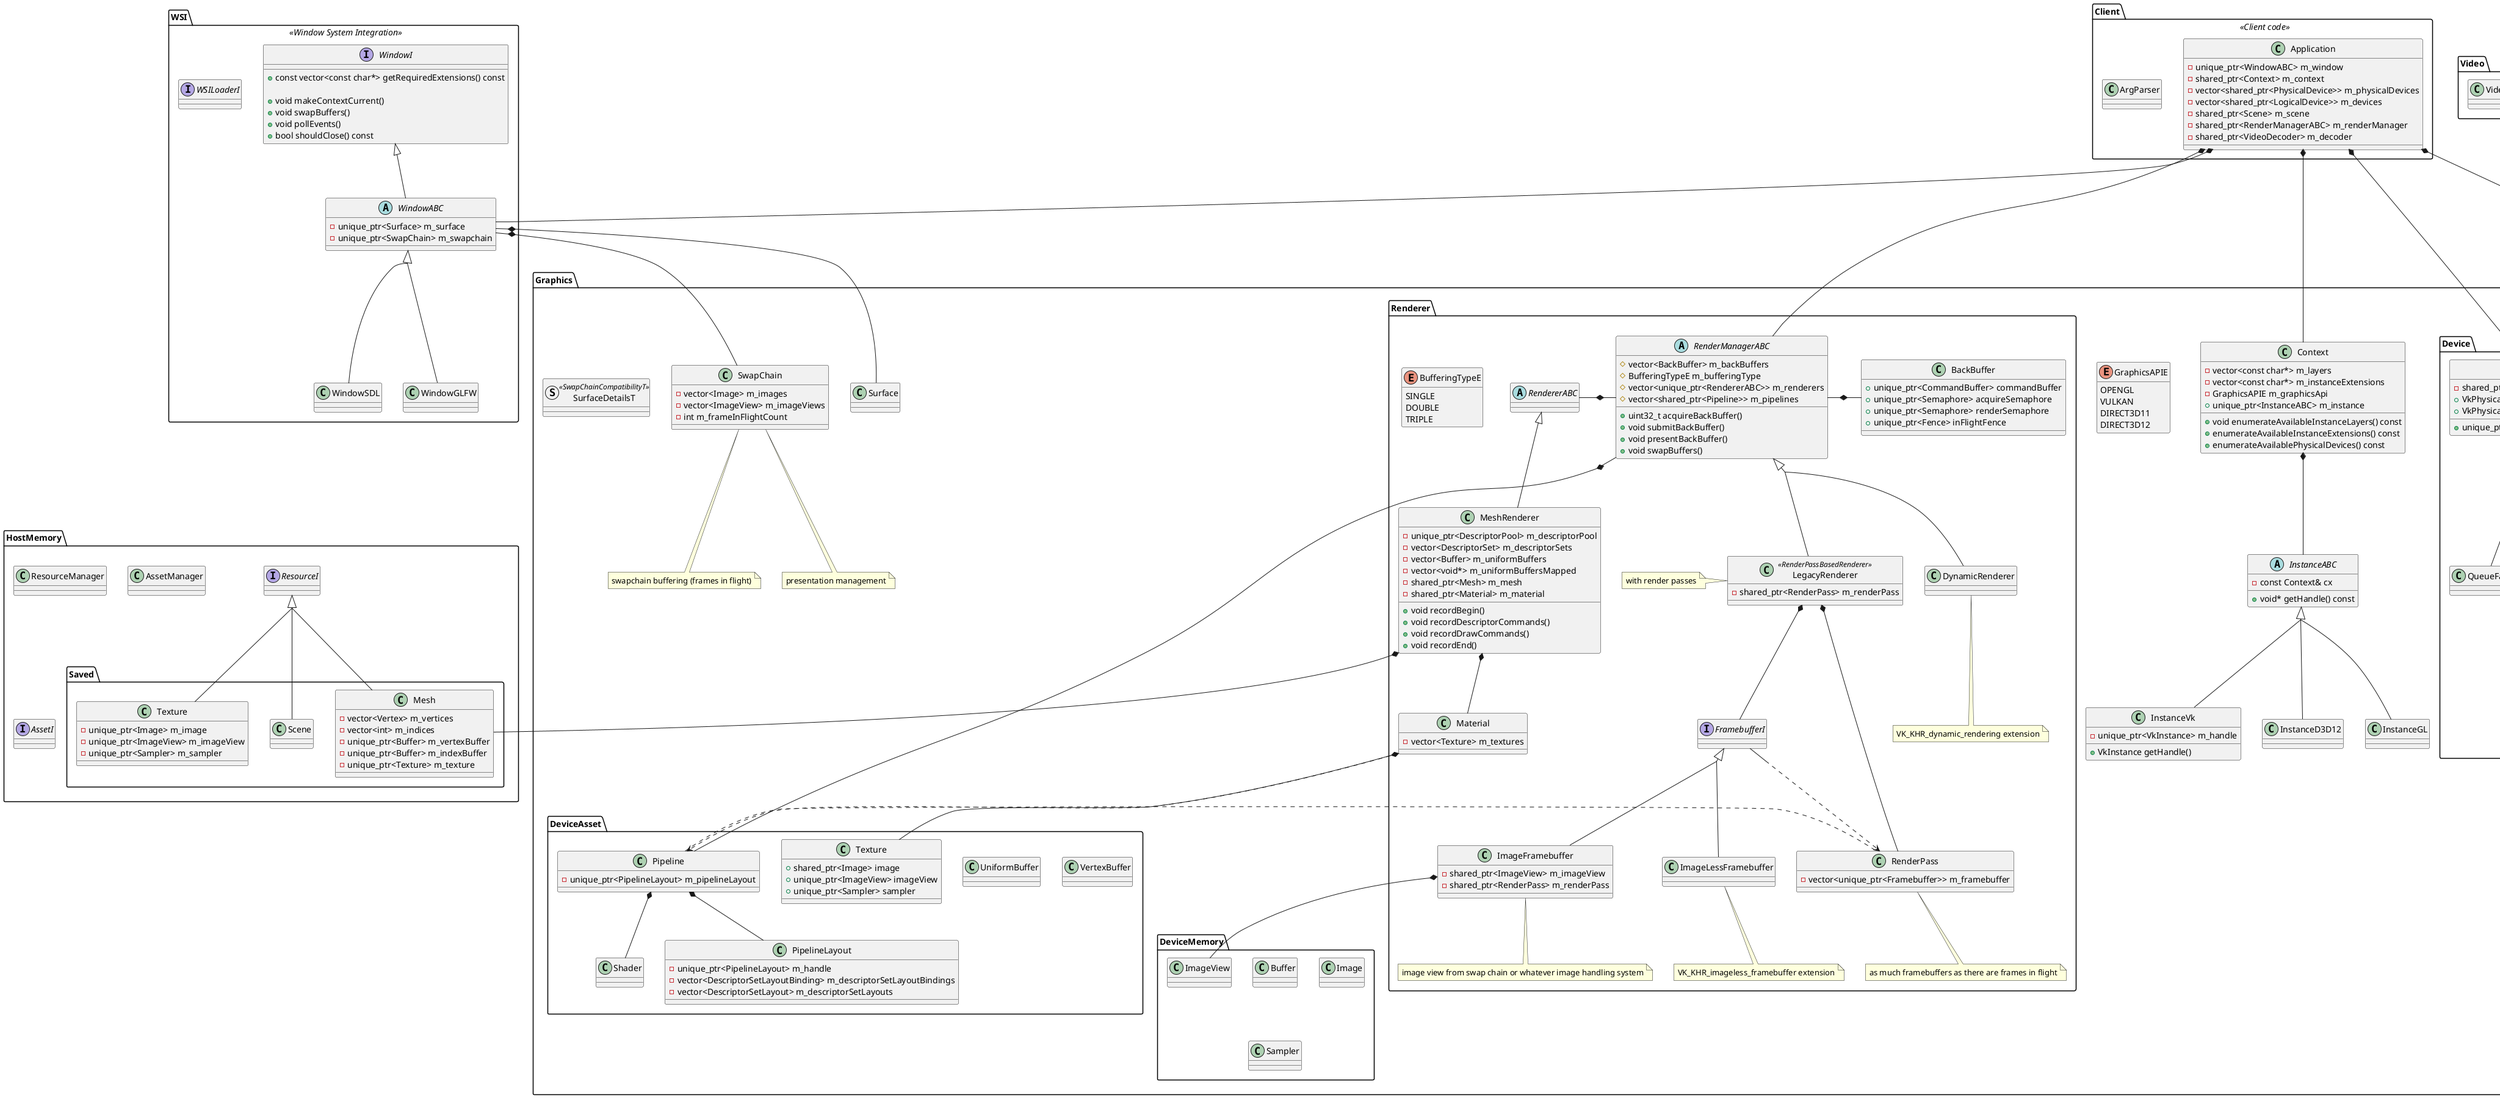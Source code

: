 @startuml Application Architecture
skinparam groupInheritance 2

package WSI << Window System Integration >>
{
    interface WindowI
    {
        + const vector<const char*> getRequiredExtensions() const

        + void makeContextCurrent()
        + void swapBuffers()
        + void pollEvents()
        + bool shouldClose() const
    }
    abstract WindowABC
    {
        - unique_ptr<Surface> m_surface
        - unique_ptr<SwapChain> m_swapchain
    }
    WindowI <|-- WindowABC

    class WindowSDL
    WindowABC <|-- WindowSDL
    class WindowGLFW
    WindowABC <|-- WindowGLFW

    interface WSILoaderI
}

package Client << Client code >>
{
    class Application
    {
        - unique_ptr<WindowABC> m_window
        - shared_ptr<Context> m_context
        - vector<shared_ptr<PhysicalDevice>> m_physicalDevices
        - vector<shared_ptr<LogicalDevice>> m_devices
        - shared_ptr<Scene> m_scene
        - shared_ptr<RenderManagerABC> m_renderManager
        - shared_ptr<VideoDecoder> m_decoder
    }
    Application *-- WindowABC
    class ArgParser
}

package Graphics
{
    enum GraphicsAPIE
    {
        OPENGL
        VULKAN
        DIRECT3D11
        DIRECT3D12
    }
    hide GraphicsAPIE methods

    class Context
    {
        - vector<const char*> m_layers
        - vector<const char*> m_instanceExtensions
        - GraphicsAPIE m_graphicsApi
        + unique_ptr<InstanceABC> m_instance

        + void enumerateAvailableInstanceLayers() const
        + enumerateAvailableInstanceExtensions() const
        + enumerateAvailablePhysicalDevices() const
    }
    Application *-- Context

    abstract InstanceABC
    {
        - const Context& cx

        + void* getHandle() const
    }
    Context *-- InstanceABC
    class InstanceVk
    {
        - unique_ptr<VkInstance> m_handle

        + VkInstance getHandle()
    }
    InstanceABC <|-- InstanceVk
    class InstanceD3D12
    InstanceABC <|-- InstanceD3D12
    class InstanceGL
    InstanceABC <|-- InstanceGL

    class SwapChain
    {
        - vector<Image> m_images
        - vector<ImageView> m_imageViews
        - int m_frameInFlightCount
    }
    note bottom of SwapChain : swapchain buffering (frames in flight)
    note bottom of SwapChain : presentation management
    WindowABC *-- SwapChain
    class Surface
    WindowABC *-- Surface
    struct SurfaceDetailsT << SwapChainCompatibilityT >>

    package Device
    {
        class PhysicalDevice
        {
            - shared_ptr<VkPhysicalDevice> m_handle
            + VkPhysicalDeviceProperties properties
            + VkPhysicalDeviceLimits limits

            + unique_ptr<LogicalDevice> createDevice() const
        }
        Application *-- PhysicalDevice
        class QueueFamily
        PhysicalDevice *-- QueueFamily

        class LogicalDevice << Device >>
        {
            - unique_ptr<VkDevice> m_handle
            - vector<const char*> m_deviceExtensions
            + Queue graphicsQueue
            + Queue presentQueue
            + unique_ptr<CommandPool> commandPool
        }
        Application *-- LogicalDevice
        LogicalDevice .up.> PhysicalDevice

        class Queue
        LogicalDevice *-right- Queue
        class CommandPool
        LogicalDevice *-- CommandPool
    }

    package DeviceMemory
    {
        class Buffer
        class Image
        class ImageView
        class Sampler
    }

    package DeviceAsset
    {
        class VertexBuffer
        class UniformBuffer

        class Texture
        {
            + shared_ptr<Image> image
            + unique_ptr<ImageView> imageView
            + unique_ptr<Sampler> sampler
        }

        class Pipeline
        {
            - unique_ptr<PipelineLayout> m_pipelineLayout
        }
        class Shader
        Pipeline *-- Shader
        class PipelineLayout
        {
            - unique_ptr<PipelineLayout> m_handle
            - vector<DescriptorSetLayoutBinding> m_descriptorSetLayoutBindings
            - vector<DescriptorSetLayout> m_descriptorSetLayouts
        }
        Pipeline *-- PipelineLayout
    }

    package Renderer
    {
        enum BufferingTypeE
        {
            SINGLE
            DOUBLE
            TRIPLE
        }
        hide BufferingTypeE methods

        abstract RenderManagerABC
        {
            # vector<BackBuffer> m_backBuffers
            # BufferingTypeE m_bufferingType
            # vector<unique_ptr<RendererABC>> m_renderers
            # vector<shared_ptr<Pipeline>> m_pipelines

            + uint32_t acquireBackBuffer()
            + void submitBackBuffer()
            + void presentBackBuffer()
            + void swapBuffers()
        }
        Application *-- RenderManagerABC
        RenderManagerABC *-- Pipeline

        abstract RendererABC
        RenderManagerABC *-right- RendererABC
        class MeshRenderer
        {
            - unique_ptr<DescriptorPool> m_descriptorPool
            - vector<DescriptorSet> m_descriptorSets
            - vector<Buffer> m_uniformBuffers
            - vector<void*> m_uniformBuffersMapped
            - shared_ptr<Mesh> m_mesh
            - shared_ptr<Material> m_material

            + void recordBegin()
            + void recordDescriptorCommands()
            + void recordDrawCommands()
            + void recordEnd()
        }
        RendererABC <|-- MeshRenderer
        class Material
        {
            - vector<Texture> m_textures
        }
        MeshRenderer *-- Material
        Material ..> Pipeline
        Material *-- Texture

        class BackBuffer
        {
            + unique_ptr<CommandBuffer> commandBuffer
            + unique_ptr<Semaphore> acquireSemaphore
            + unique_ptr<Semaphore> renderSemaphore
            + unique_ptr<Fence> inFlightFence
        }
        RenderManagerABC *-right- BackBuffer

        class DynamicRenderer
        note bottom : VK_KHR_dynamic_rendering extension
        RenderManagerABC <|-- DynamicRenderer
        class LegacyRenderer << RenderPassBasedRenderer >>
        {
            - shared_ptr<RenderPass> m_renderPass
        }
        note left : with render passes
        RenderManagerABC <|-- LegacyRenderer

        class RenderPass
        {
            - vector<unique_ptr<Framebuffer>> m_framebuffer
        }
        note bottom : as much framebuffers as there are frames in flight
        LegacyRenderer *-- RenderPass
        Pipeline .. RenderPass
        interface FramebufferI
        LegacyRenderer *-- FramebufferI
        FramebufferI ..> RenderPass
        class ImageFramebuffer
        {
            - shared_ptr<ImageView> m_imageView
            - shared_ptr<RenderPass> m_renderPass
        }
        note bottom : image view from swap chain or whatever image handling system
        FramebufferI <|-- ImageFramebuffer
        ImageFramebuffer *-- ImageView
        class ImageLessFramebuffer
        note bottom : VK_KHR_imageless_framebuffer extension
        FramebufferI <|-- ImageLessFramebuffer
    }
}

package Engine
{
    class Transform
    {
        + vec3 position
        + quaternion rotation
        + vec3 scale
    }
    class Object
    class WorldObject
    {
        # Transform m_transform
    }
    Object <|-- WorldObject
    class Camera
    WorldObject <|-- Camera

    package EngineTypes
    {
        class Color

        class Vertex
        class VertexDesc

        class Uniform
        class UniformDesc
    }
}

package HostMemory
{
    class ResourceManager
    interface ResourceI

    package Saved
    {
        class Mesh
        {
            - vector<Vertex> m_vertices
            - vector<int> m_indices
            - unique_ptr<Buffer> m_vertexBuffer
            - unique_ptr<Buffer> m_indexBuffer
            - unique_ptr<Texture> m_texture
        }
        ResourceI <|-- Mesh
        MeshRenderer *-- Mesh
        class Texture
        {
            - unique_ptr<Image> m_image
            - unique_ptr<ImageView> m_imageView
            - unique_ptr<Sampler> m_sampler
        }
        ResourceI <|-- Texture
        class Scene
        ResourceI <|-- Scene
    }

    class AssetManager
    interface AssetI
}

package Video
{
    class VideoDecoder

    class HardwareVideoDecoder
    class Slot
    HardwareVideoDecoder *-right- Slot
    class Frame
    Slot *-right- Frame
}

@enduml
